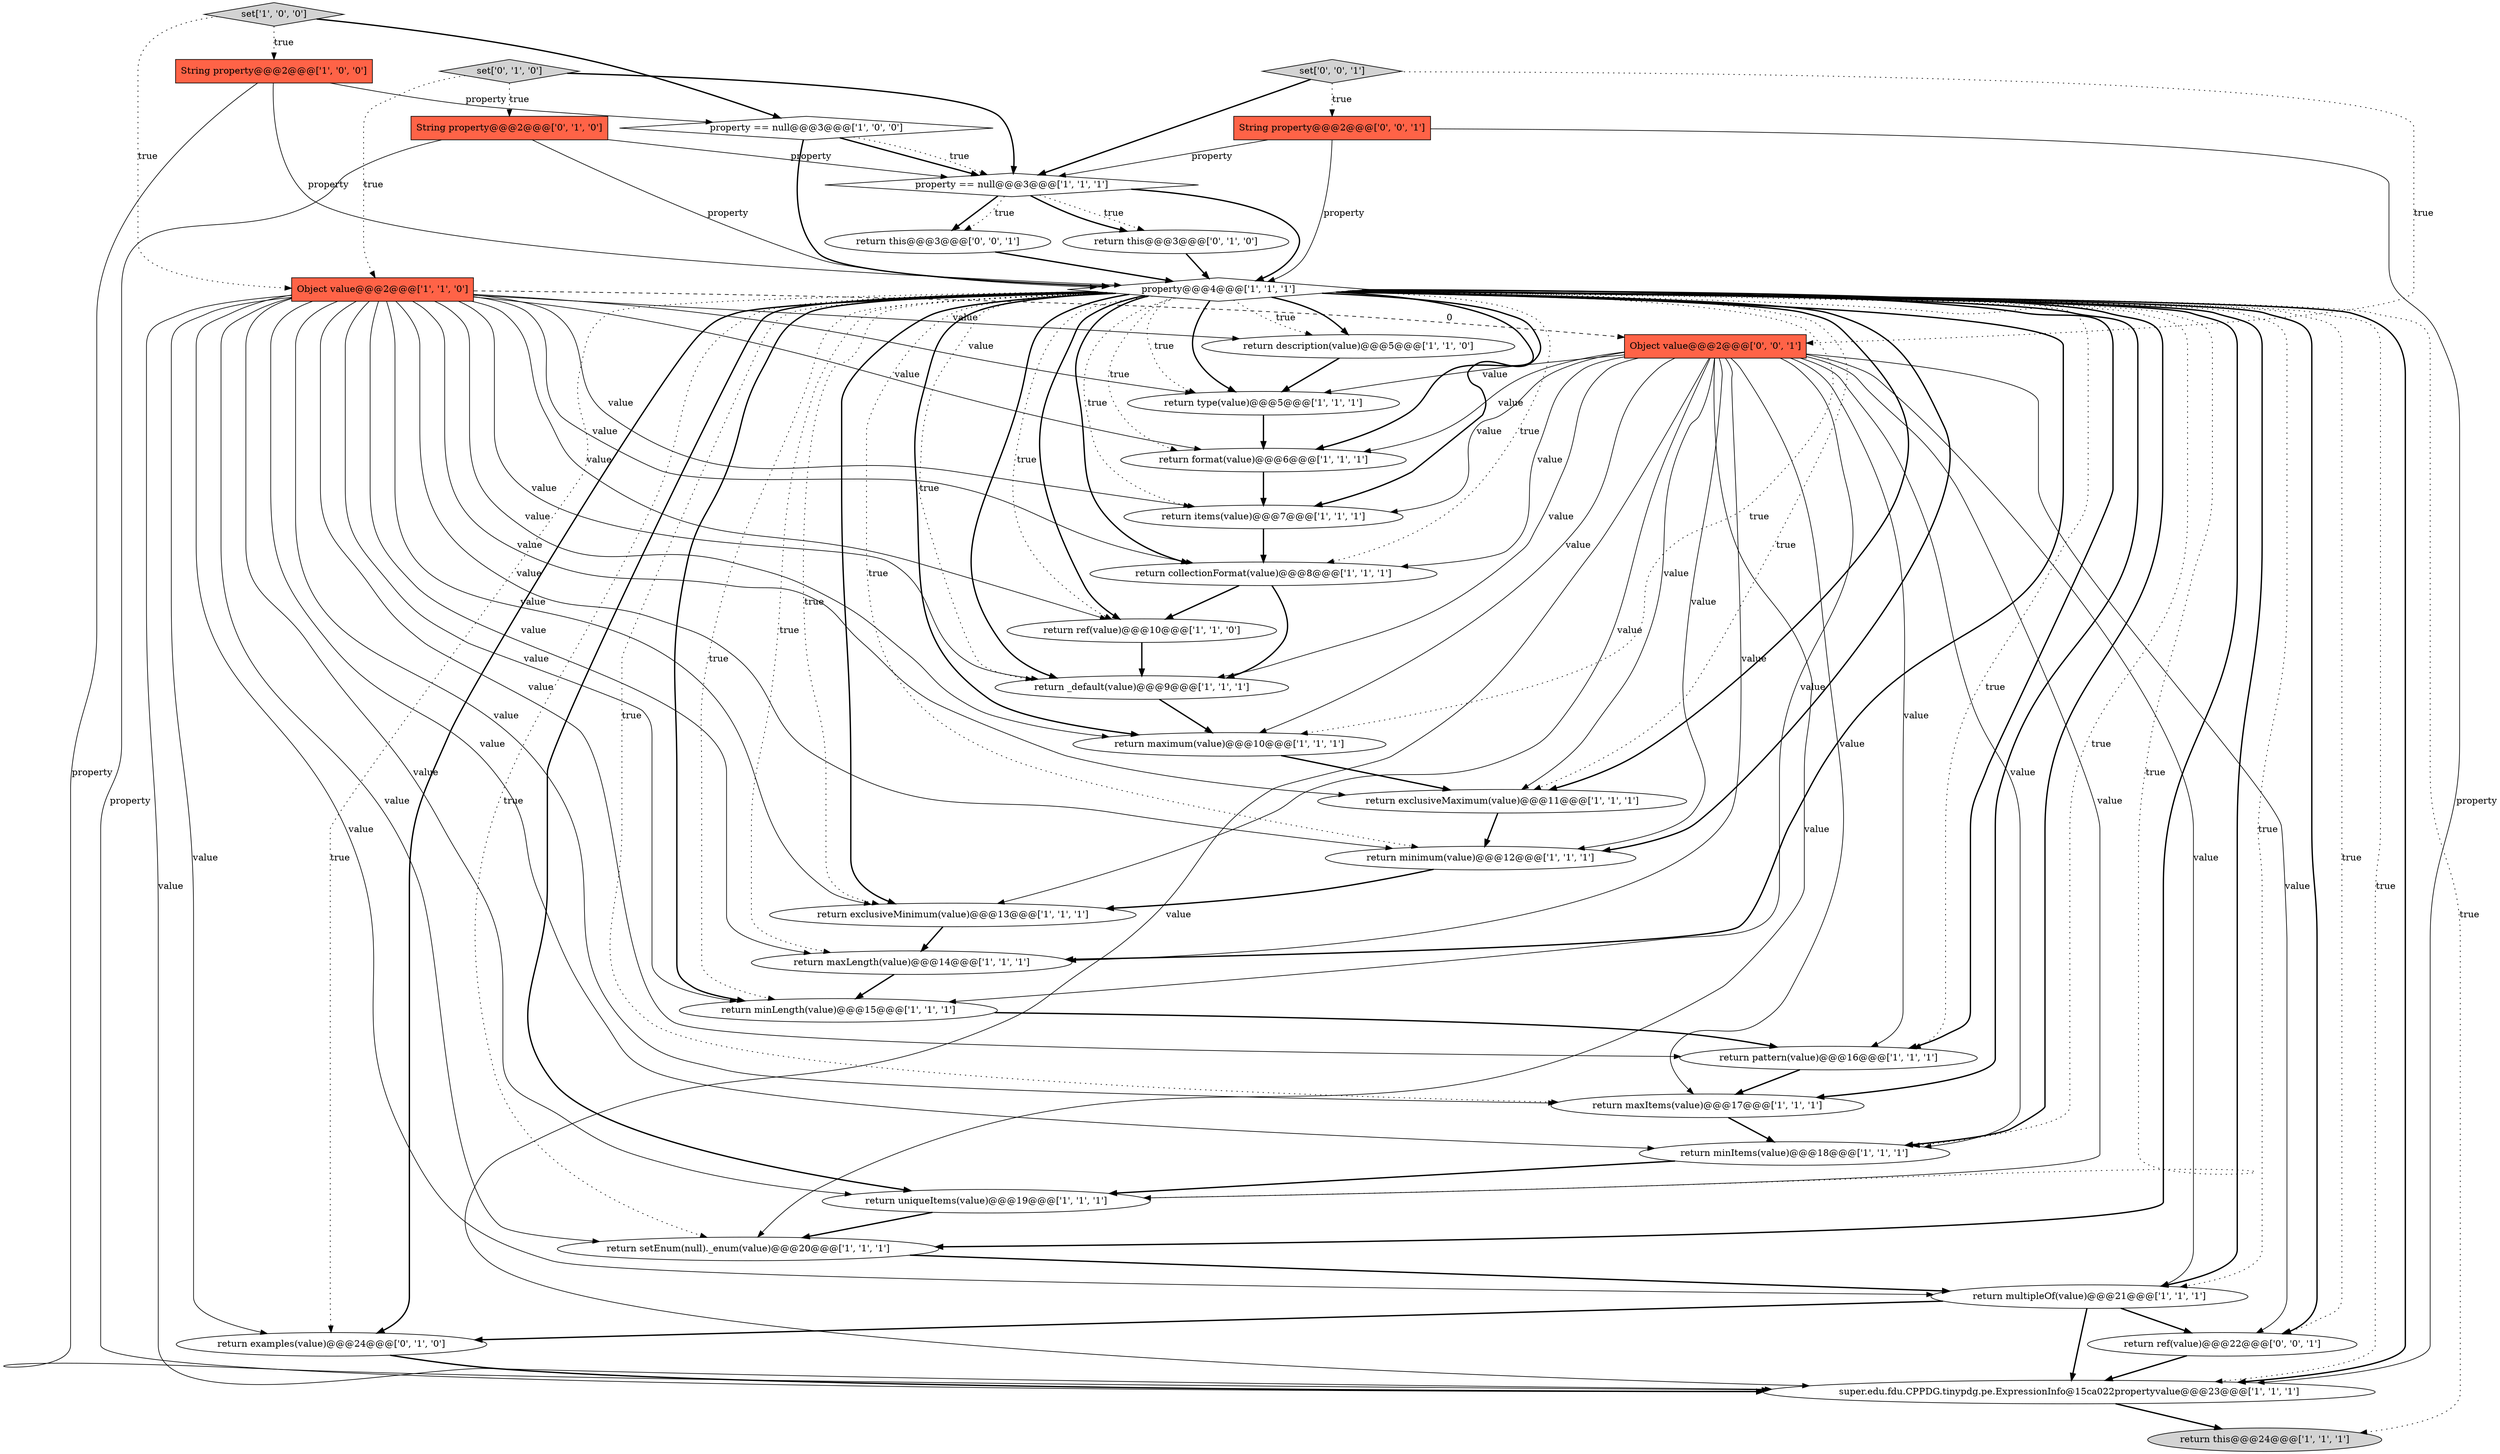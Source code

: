 digraph {
27 [style = filled, label = "return examples(value)@@@24@@@['0', '1', '0']", fillcolor = white, shape = ellipse image = "AAA1AAABBB2BBB"];
16 [style = filled, label = "return items(value)@@@7@@@['1', '1', '1']", fillcolor = white, shape = ellipse image = "AAA0AAABBB1BBB"];
17 [style = filled, label = "return collectionFormat(value)@@@8@@@['1', '1', '1']", fillcolor = white, shape = ellipse image = "AAA0AAABBB1BBB"];
13 [style = filled, label = "return exclusiveMinimum(value)@@@13@@@['1', '1', '1']", fillcolor = white, shape = ellipse image = "AAA0AAABBB1BBB"];
23 [style = filled, label = "Object value@@@2@@@['1', '1', '0']", fillcolor = tomato, shape = box image = "AAA0AAABBB1BBB"];
3 [style = filled, label = "property == null@@@3@@@['1', '0', '0']", fillcolor = white, shape = diamond image = "AAA0AAABBB1BBB"];
0 [style = filled, label = "return description(value)@@@5@@@['1', '1', '0']", fillcolor = white, shape = ellipse image = "AAA0AAABBB1BBB"];
20 [style = filled, label = "set['1', '0', '0']", fillcolor = lightgray, shape = diamond image = "AAA0AAABBB1BBB"];
14 [style = filled, label = "return uniqueItems(value)@@@19@@@['1', '1', '1']", fillcolor = white, shape = ellipse image = "AAA0AAABBB1BBB"];
5 [style = filled, label = "return exclusiveMaximum(value)@@@11@@@['1', '1', '1']", fillcolor = white, shape = ellipse image = "AAA0AAABBB1BBB"];
15 [style = filled, label = "return _default(value)@@@9@@@['1', '1', '1']", fillcolor = white, shape = ellipse image = "AAA0AAABBB1BBB"];
12 [style = filled, label = "return this@@@24@@@['1', '1', '1']", fillcolor = lightgray, shape = ellipse image = "AAA0AAABBB1BBB"];
18 [style = filled, label = "return pattern(value)@@@16@@@['1', '1', '1']", fillcolor = white, shape = ellipse image = "AAA0AAABBB1BBB"];
34 [style = filled, label = "Object value@@@2@@@['0', '0', '1']", fillcolor = tomato, shape = box image = "AAA0AAABBB3BBB"];
6 [style = filled, label = "return setEnum(null)._enum(value)@@@20@@@['1', '1', '1']", fillcolor = white, shape = ellipse image = "AAA0AAABBB1BBB"];
2 [style = filled, label = "return maxItems(value)@@@17@@@['1', '1', '1']", fillcolor = white, shape = ellipse image = "AAA0AAABBB1BBB"];
21 [style = filled, label = "super.edu.fdu.CPPDG.tinypdg.pe.ExpressionInfo@15ca022propertyvalue@@@23@@@['1', '1', '1']", fillcolor = white, shape = ellipse image = "AAA0AAABBB1BBB"];
32 [style = filled, label = "String property@@@2@@@['0', '0', '1']", fillcolor = tomato, shape = box image = "AAA0AAABBB3BBB"];
25 [style = filled, label = "return type(value)@@@5@@@['1', '1', '1']", fillcolor = white, shape = ellipse image = "AAA0AAABBB1BBB"];
30 [style = filled, label = "set['0', '1', '0']", fillcolor = lightgray, shape = diamond image = "AAA0AAABBB2BBB"];
33 [style = filled, label = "set['0', '0', '1']", fillcolor = lightgray, shape = diamond image = "AAA0AAABBB3BBB"];
28 [style = filled, label = "return this@@@3@@@['0', '1', '0']", fillcolor = white, shape = ellipse image = "AAA0AAABBB2BBB"];
29 [style = filled, label = "String property@@@2@@@['0', '1', '0']", fillcolor = tomato, shape = box image = "AAA0AAABBB2BBB"];
24 [style = filled, label = "property == null@@@3@@@['1', '1', '1']", fillcolor = white, shape = diamond image = "AAA0AAABBB1BBB"];
35 [style = filled, label = "return ref(value)@@@22@@@['0', '0', '1']", fillcolor = white, shape = ellipse image = "AAA0AAABBB3BBB"];
10 [style = filled, label = "String property@@@2@@@['1', '0', '0']", fillcolor = tomato, shape = box image = "AAA0AAABBB1BBB"];
26 [style = filled, label = "return multipleOf(value)@@@21@@@['1', '1', '1']", fillcolor = white, shape = ellipse image = "AAA0AAABBB1BBB"];
4 [style = filled, label = "property@@@4@@@['1', '1', '1']", fillcolor = white, shape = diamond image = "AAA0AAABBB1BBB"];
8 [style = filled, label = "return maxLength(value)@@@14@@@['1', '1', '1']", fillcolor = white, shape = ellipse image = "AAA0AAABBB1BBB"];
7 [style = filled, label = "return maximum(value)@@@10@@@['1', '1', '1']", fillcolor = white, shape = ellipse image = "AAA0AAABBB1BBB"];
11 [style = filled, label = "return minimum(value)@@@12@@@['1', '1', '1']", fillcolor = white, shape = ellipse image = "AAA0AAABBB1BBB"];
19 [style = filled, label = "return format(value)@@@6@@@['1', '1', '1']", fillcolor = white, shape = ellipse image = "AAA0AAABBB1BBB"];
1 [style = filled, label = "return ref(value)@@@10@@@['1', '1', '0']", fillcolor = white, shape = ellipse image = "AAA0AAABBB1BBB"];
22 [style = filled, label = "return minItems(value)@@@18@@@['1', '1', '1']", fillcolor = white, shape = ellipse image = "AAA0AAABBB1BBB"];
31 [style = filled, label = "return this@@@3@@@['0', '0', '1']", fillcolor = white, shape = ellipse image = "AAA0AAABBB3BBB"];
9 [style = filled, label = "return minLength(value)@@@15@@@['1', '1', '1']", fillcolor = white, shape = ellipse image = "AAA0AAABBB1BBB"];
23->25 [style = solid, label="value"];
4->6 [style = bold, label=""];
34->7 [style = solid, label="value"];
3->24 [style = bold, label=""];
34->13 [style = solid, label="value"];
23->15 [style = solid, label="value"];
4->26 [style = bold, label=""];
23->17 [style = solid, label="value"];
4->21 [style = dotted, label="true"];
4->12 [style = dotted, label="true"];
33->32 [style = dotted, label="true"];
4->7 [style = dotted, label="true"];
25->19 [style = bold, label=""];
26->35 [style = bold, label=""];
4->26 [style = dotted, label="true"];
4->17 [style = dotted, label="true"];
4->8 [style = bold, label=""];
4->22 [style = bold, label=""];
0->25 [style = bold, label=""];
4->0 [style = dotted, label="true"];
4->2 [style = bold, label=""];
34->25 [style = solid, label="value"];
20->10 [style = dotted, label="true"];
4->19 [style = bold, label=""];
23->6 [style = solid, label="value"];
22->14 [style = bold, label=""];
4->9 [style = bold, label=""];
4->27 [style = dotted, label="true"];
23->8 [style = solid, label="value"];
35->21 [style = bold, label=""];
4->5 [style = dotted, label="true"];
4->9 [style = dotted, label="true"];
33->24 [style = bold, label=""];
4->21 [style = bold, label=""];
23->13 [style = solid, label="value"];
32->21 [style = solid, label="property"];
3->24 [style = dotted, label="true"];
27->21 [style = bold, label=""];
17->1 [style = bold, label=""];
26->21 [style = bold, label=""];
34->11 [style = solid, label="value"];
23->7 [style = solid, label="value"];
29->4 [style = solid, label="property"];
4->25 [style = dotted, label="true"];
34->14 [style = solid, label="value"];
29->24 [style = solid, label="property"];
23->9 [style = solid, label="value"];
34->18 [style = solid, label="value"];
4->17 [style = bold, label=""];
30->29 [style = dotted, label="true"];
15->7 [style = bold, label=""];
34->5 [style = solid, label="value"];
4->1 [style = bold, label=""];
23->1 [style = solid, label="value"];
23->34 [style = dashed, label="0"];
17->15 [style = bold, label=""];
4->19 [style = dotted, label="true"];
11->13 [style = bold, label=""];
1->15 [style = bold, label=""];
34->6 [style = solid, label="value"];
10->21 [style = solid, label="property"];
4->13 [style = dotted, label="true"];
30->23 [style = dotted, label="true"];
23->2 [style = solid, label="value"];
34->9 [style = solid, label="value"];
20->3 [style = bold, label=""];
4->7 [style = bold, label=""];
34->35 [style = solid, label="value"];
34->17 [style = solid, label="value"];
34->8 [style = solid, label="value"];
4->16 [style = bold, label=""];
4->25 [style = bold, label=""];
6->26 [style = bold, label=""];
4->35 [style = bold, label=""];
24->4 [style = bold, label=""];
4->27 [style = bold, label=""];
4->11 [style = dotted, label="true"];
4->18 [style = dotted, label="true"];
4->1 [style = dotted, label="true"];
23->26 [style = solid, label="value"];
20->23 [style = dotted, label="true"];
28->4 [style = bold, label=""];
19->16 [style = bold, label=""];
31->4 [style = bold, label=""];
24->31 [style = bold, label=""];
23->19 [style = solid, label="value"];
23->27 [style = solid, label="value"];
32->24 [style = solid, label="property"];
4->14 [style = dotted, label="true"];
33->34 [style = dotted, label="true"];
7->5 [style = bold, label=""];
4->13 [style = bold, label=""];
16->17 [style = bold, label=""];
13->8 [style = bold, label=""];
23->22 [style = solid, label="value"];
3->4 [style = bold, label=""];
4->22 [style = dotted, label="true"];
34->15 [style = solid, label="value"];
4->18 [style = bold, label=""];
34->26 [style = solid, label="value"];
4->2 [style = dotted, label="true"];
9->18 [style = bold, label=""];
24->28 [style = dotted, label="true"];
8->9 [style = bold, label=""];
18->2 [style = bold, label=""];
4->16 [style = dotted, label="true"];
23->5 [style = solid, label="value"];
23->11 [style = solid, label="value"];
4->11 [style = bold, label=""];
4->5 [style = bold, label=""];
32->4 [style = solid, label="property"];
34->2 [style = solid, label="value"];
24->31 [style = dotted, label="true"];
26->27 [style = bold, label=""];
10->3 [style = solid, label="property"];
34->21 [style = solid, label="value"];
21->12 [style = bold, label=""];
4->8 [style = dotted, label="true"];
23->21 [style = solid, label="value"];
10->4 [style = solid, label="property"];
34->16 [style = solid, label="value"];
23->0 [style = solid, label="value"];
4->15 [style = dotted, label="true"];
5->11 [style = bold, label=""];
4->35 [style = dotted, label="true"];
2->22 [style = bold, label=""];
23->16 [style = solid, label="value"];
14->6 [style = bold, label=""];
34->19 [style = solid, label="value"];
4->14 [style = bold, label=""];
34->22 [style = solid, label="value"];
23->18 [style = solid, label="value"];
29->21 [style = solid, label="property"];
24->28 [style = bold, label=""];
4->15 [style = bold, label=""];
4->6 [style = dotted, label="true"];
30->24 [style = bold, label=""];
4->0 [style = bold, label=""];
23->14 [style = solid, label="value"];
}
